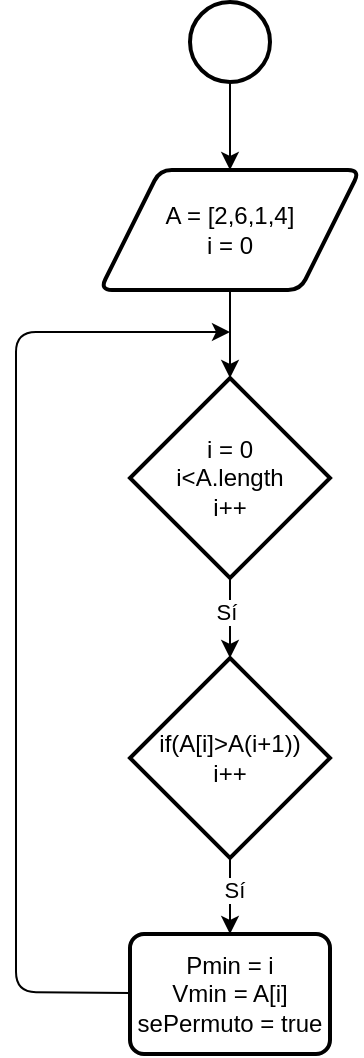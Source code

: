 <mxfile>
    <diagram id="RRlqE137ZfRj1-6Xw6hI" name="Page-1">
        <mxGraphModel dx="604" dy="2547" grid="1" gridSize="10" guides="1" tooltips="1" connect="1" arrows="1" fold="1" page="1" pageScale="1" pageWidth="850" pageHeight="1100" math="0" shadow="0">
            <root>
                <mxCell id="0"/>
                <mxCell id="1" parent="0"/>
                <mxCell id="4" style="edgeStyle=none;html=1;" parent="1" source="2" target="3" edge="1">
                    <mxGeometry relative="1" as="geometry"/>
                </mxCell>
                <mxCell id="2" value="" style="strokeWidth=2;html=1;shape=mxgraph.flowchart.start_2;whiteSpace=wrap;" parent="1" vertex="1">
                    <mxGeometry x="187" y="-2185" width="40" height="40" as="geometry"/>
                </mxCell>
                <mxCell id="15" style="edgeStyle=none;html=1;" edge="1" parent="1" source="3" target="14">
                    <mxGeometry relative="1" as="geometry"/>
                </mxCell>
                <mxCell id="3" value="A = [2,6,1,4]&lt;div&gt;i = 0&lt;/div&gt;" style="shape=parallelogram;html=1;strokeWidth=2;perimeter=parallelogramPerimeter;whiteSpace=wrap;rounded=1;arcSize=12;size=0.23;" parent="1" vertex="1">
                    <mxGeometry x="142" y="-2101" width="130" height="60" as="geometry"/>
                </mxCell>
                <mxCell id="11" value="" style="edgeStyle=none;html=1;" parent="1" source="7" target="9" edge="1">
                    <mxGeometry relative="1" as="geometry"/>
                </mxCell>
                <mxCell id="19" value="Sí" style="edgeLabel;html=1;align=center;verticalAlign=middle;resizable=0;points=[];" vertex="1" connectable="0" parent="11">
                    <mxGeometry x="-0.152" y="2" relative="1" as="geometry">
                        <mxPoint as="offset"/>
                    </mxGeometry>
                </mxCell>
                <mxCell id="7" value="if(A[i]&amp;gt;A(i+1))&lt;div&gt;i++&lt;/div&gt;" style="strokeWidth=2;html=1;shape=mxgraph.flowchart.decision;whiteSpace=wrap;" parent="1" vertex="1">
                    <mxGeometry x="157" y="-1857" width="100" height="100" as="geometry"/>
                </mxCell>
                <mxCell id="9" value="Pmin = i&lt;div&gt;Vmin = A[i]&lt;/div&gt;&lt;div&gt;sePermuto = true&lt;/div&gt;" style="rounded=1;whiteSpace=wrap;html=1;absoluteArcSize=1;arcSize=14;strokeWidth=2;" parent="1" vertex="1">
                    <mxGeometry x="157" y="-1719" width="100" height="60" as="geometry"/>
                </mxCell>
                <mxCell id="12" style="edgeStyle=none;html=1;" edge="1" parent="1" source="9">
                    <mxGeometry relative="1" as="geometry">
                        <mxPoint x="207" y="-2020" as="targetPoint"/>
                        <Array as="points">
                            <mxPoint x="100" y="-1690"/>
                            <mxPoint x="100" y="-1740"/>
                            <mxPoint x="100" y="-2020"/>
                        </Array>
                    </mxGeometry>
                </mxCell>
                <mxCell id="16" style="edgeStyle=none;html=1;" edge="1" parent="1" source="14" target="7">
                    <mxGeometry relative="1" as="geometry"/>
                </mxCell>
                <mxCell id="17" value="Sí" style="edgeLabel;html=1;align=center;verticalAlign=middle;resizable=0;points=[];" vertex="1" connectable="0" parent="16">
                    <mxGeometry x="-0.162" y="-2" relative="1" as="geometry">
                        <mxPoint as="offset"/>
                    </mxGeometry>
                </mxCell>
                <mxCell id="14" value="i = 0&lt;div&gt;i&amp;lt;A.length&lt;/div&gt;&lt;div&gt;i++&lt;/div&gt;" style="strokeWidth=2;html=1;shape=mxgraph.flowchart.decision;whiteSpace=wrap;" vertex="1" parent="1">
                    <mxGeometry x="157" y="-1997" width="100" height="100" as="geometry"/>
                </mxCell>
            </root>
        </mxGraphModel>
    </diagram>
</mxfile>